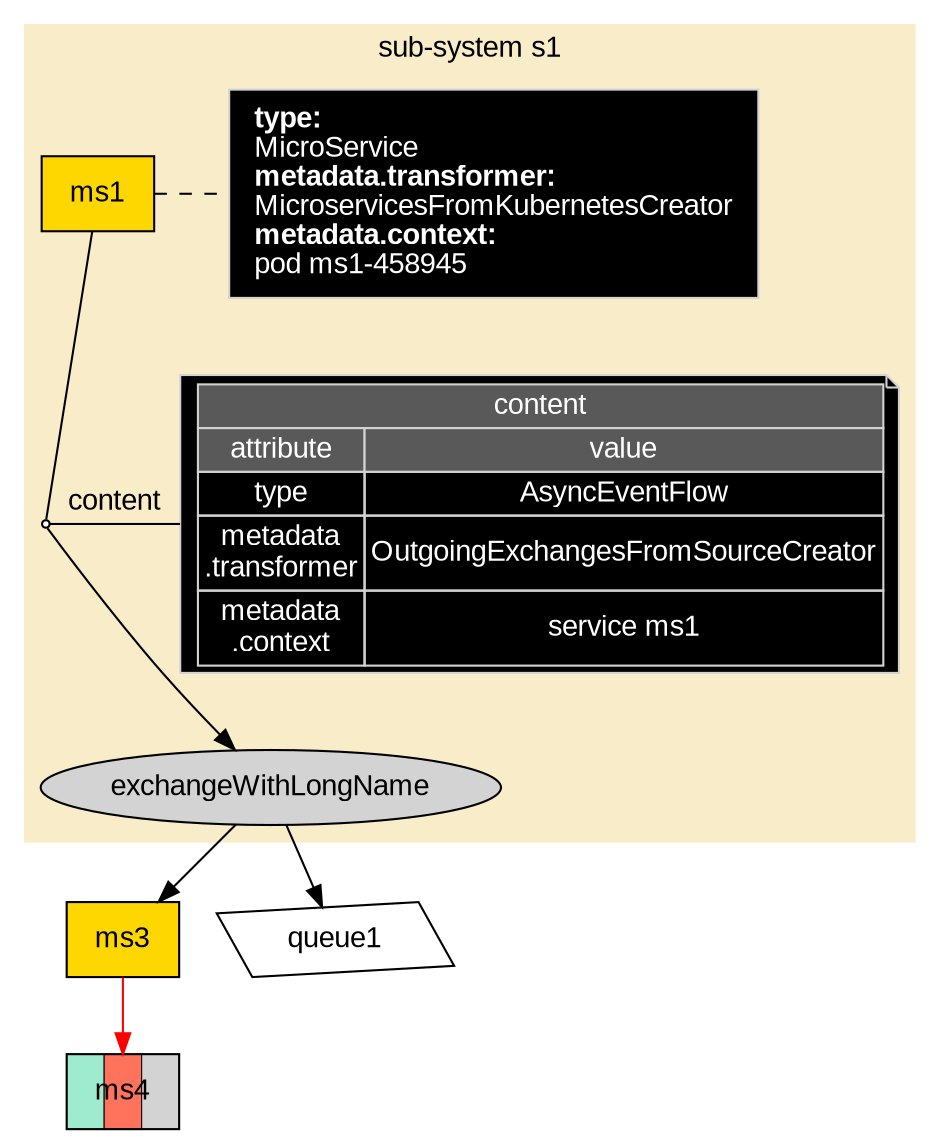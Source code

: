 digraph model {
	node [shape=box,fillcolor=white,style=filled,fontname="Arial"];
	edge [fontname="Arial"]

	subgraph cluster_node {
		label = "sub-system s1";
		fontname="Arial";
		style = "filled";
    color = "#f8ecc9";

		ms1 [label="ms1", style=filled, fillcolor=gold];
		ms1content [label=< <TABLE CELLBORDER="0" BORDER="0">
		<TR><TD BALIGN="LEFT">
		<B>type:</B><BR/>
		MicroService<BR/>
		<B>metadata.transformer:</B><BR/>
		MicroservicesFromKubernetesCreator<BR/>
		<B>metadata.context:</B><BR/>
		pod ms1-458945<BR/>
		</TD></TR></TABLE> >, shape=box, style=filled, fillcolor=black, color=lightgrey, fontcolor=white];

		ms1 -> ms1content:content [arrowhead=none, style=dashed];
		{rank = same; ms1; ms1content;}

		ex1 [shape="ellipse", label="exchangeWithLongName", style=filled, fillcolor=lightgrey];

		e1 [shape=point];
		e1content [label=< <TABLE CELLBORDER="1" CELLSPACING="0" BORDER="0">
				<TR>
					<TD BGCOLOR="#595959" COLSPAN="2">content</TD>
				</TR>
				<TR>
					<TD BGCOLOR="#595959">attribute</TD>
					<TD BGCOLOR="#595959">value</TD>
				</TR>
				<TR>
					<TD>type</TD>
					<TD>AsyncEventFlow</TD>
				</TR>
				<TR>
					<TD>metadata<BR/>.transformer</TD>
					<TD>OutgoingExchangesFromSourceCreator</TD>
				</TR>
				<TR>
					<TD>metadata<BR/>.context</TD>
					<TD>service ms1</TD>
				</TR>
			</TABLE> >, shape=note, style=filled, fillcolor=black, color=lightgrey, fontcolor=white];
		e1 -> e1content [arrowhead=none, label="content"];
		{rank = same; e1; e1content; }

		ms1 -> e1 [arrowhead=none];
		e1 -> ex1;
	}

	ex1 -> ms3;
	ms3 [label="ms3", style=striped, fillcolor=gold];
	
	ms3 -> ms4 [color=red];
	ms4 [label="ms4", style=striped, fillcolor="#9eebcf:#ff725c:lightgrey"];

	q1 [shape="polygon", orientation=10,label="queue1"]
	ex1 -> q1;

}
